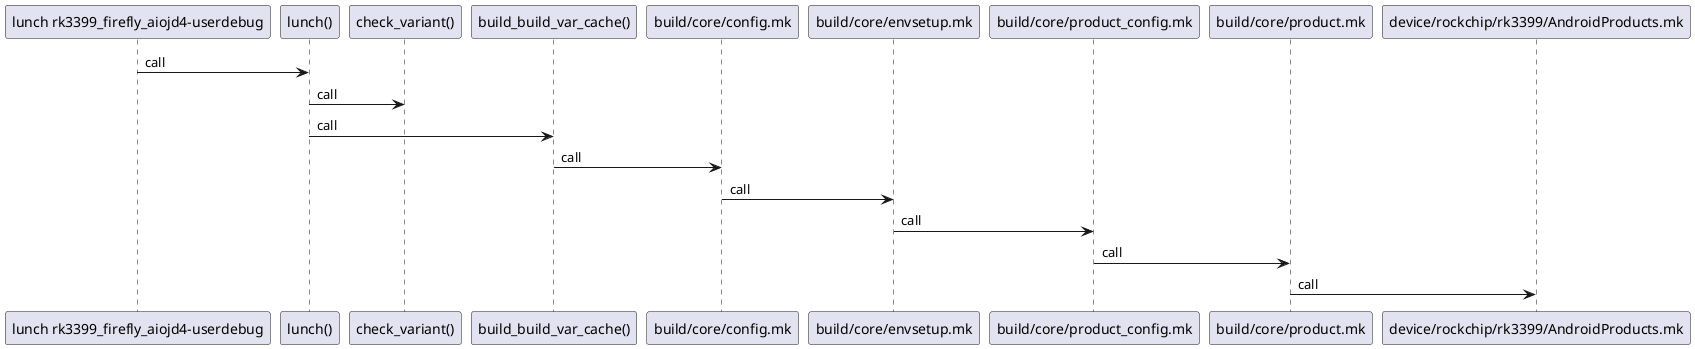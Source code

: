 @startuml

participant "lunch rk3399_firefly_aiojd4-userdebug" as 01st
participant "lunch()" as 02st
participant "check_variant()" as 03st
participant "build_build_var_cache()" as 04st


participant "build/core/config.mk" as 05st
participant "build/core/envsetup.mk" as 06st
participant "build/core/product_config.mk" as 07st
participant "build/core/product.mk" as 08st

participant "device/rockchip/rk3399/AndroidProducts.mk" as 10st

01st -> 02st : call
02st -> 03st : call
02st -> 04st : call

04st -> 05st : call
05st -> 06st : call
06st -> 07st : call
07st -> 08st : call
08st -> 10st : call

@enduml